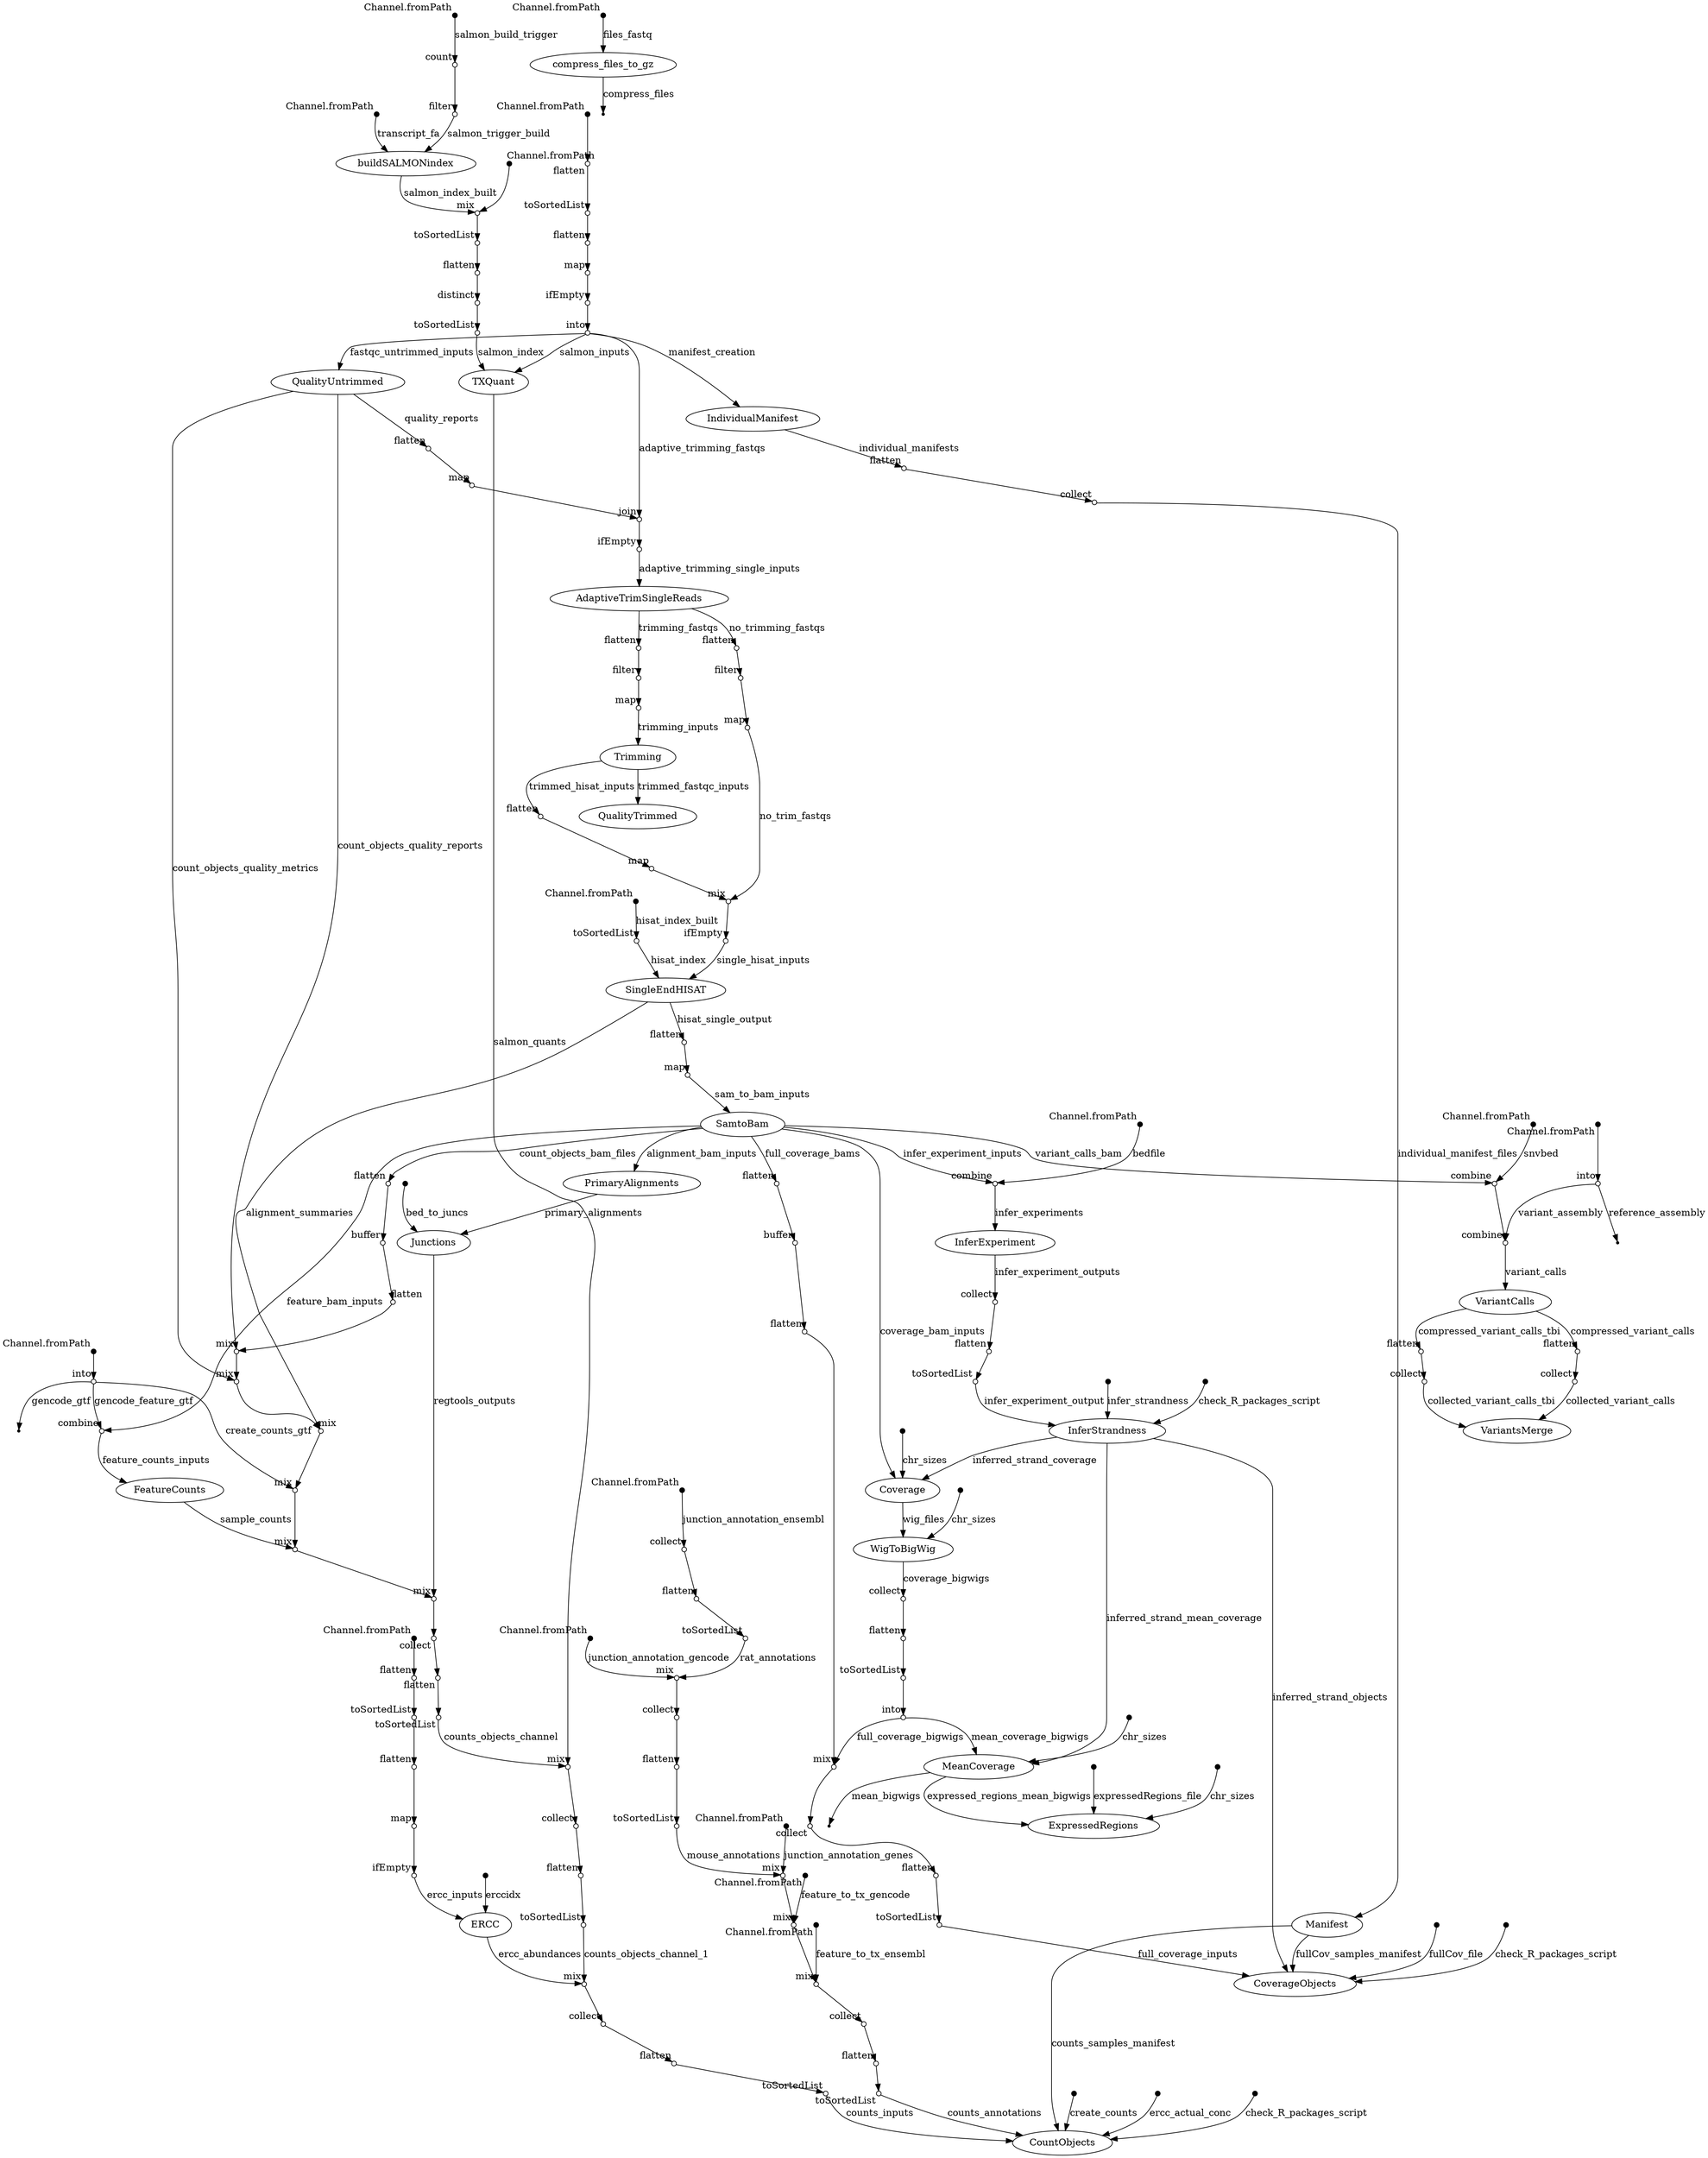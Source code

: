 digraph System_mode_noDocker_noSGE_hg38_nomerge_single_unstranded {
p0 [shape=point,label="",fixedsize=true,width=0.1,xlabel="Channel.fromPath"];
p118 [shape=circle,label="",fixedsize=true,width=0.1,xlabel="mix"];
p0 -> p118 [label="junction_annotation_gencode"];

p1 [shape=point,label="",fixedsize=true,width=0.1,xlabel="Channel.fromPath"];
p115 [shape=circle,label="",fixedsize=true,width=0.1,xlabel="collect"];
p1 -> p115 [label="junction_annotation_ensembl"];

p2 [shape=point,label="",fixedsize=true,width=0.1,xlabel="Channel.fromPath"];
p122 [shape=circle,label="",fixedsize=true,width=0.1,xlabel="mix"];
p2 -> p122 [label="junction_annotation_genes"];

p3 [shape=point,label="",fixedsize=true,width=0.1,xlabel="Channel.fromPath"];
p123 [shape=circle,label="",fixedsize=true,width=0.1,xlabel="mix"];
p3 -> p123 [label="feature_to_tx_gencode"];

p4 [shape=point,label="",fixedsize=true,width=0.1,xlabel="Channel.fromPath"];
p124 [shape=circle,label="",fixedsize=true,width=0.1,xlabel="mix"];
p4 -> p124 [label="feature_to_tx_ensembl"];

p5 [shape=point,label="",fixedsize=true,width=0.1,xlabel="Channel.fromPath"];
p142 [shape=circle,label="",fixedsize=true,width=0.1,xlabel="combine"];
p5 -> p142 [label="snvbed"];

p6 [shape=point,label="",fixedsize=true,width=0.1,xlabel="Channel.fromPath"];
p7 [label="compress_files_to_gz"];
p6 -> p7 [label="files_fastq"];

p7 [label="compress_files_to_gz"];
p8 [shape=point];
p7 -> p8 [label="compress_files"];

p9 [shape=point,label="",fixedsize=true,width=0.1,xlabel="Channel.fromPath"];
p10 [shape=circle,label="",fixedsize=true,width=0.1,xlabel="into"];
p9 -> p10;

p10 [shape=circle,label="",fixedsize=true,width=0.1,xlabel="into"];
p11 [shape=point];
p10 -> p11 [label="reference_assembly"];

p10 [shape=circle,label="",fixedsize=true,width=0.1,xlabel="into"];
p143 [shape=circle,label="",fixedsize=true,width=0.1,xlabel="combine"];
p10 -> p143 [label="variant_assembly"];

p12 [shape=point,label="",fixedsize=true,width=0.1,xlabel="Channel.fromPath"];
p13 [shape=circle,label="",fixedsize=true,width=0.1,xlabel="toSortedList"];
p12 -> p13 [label="hisat_index_built"];

p13 [shape=circle,label="",fixedsize=true,width=0.1,xlabel="toSortedList"];
p66 [label="SingleEndHISAT"];
p13 -> p66 [label="hisat_index"];

p14 [shape=point,label="",fixedsize=true,width=0.1,xlabel="Channel.fromPath"];
p15 [shape=circle,label="",fixedsize=true,width=0.1,xlabel="into"];
p14 -> p15;

p15 [shape=circle,label="",fixedsize=true,width=0.1,xlabel="into"];
p16 [shape=point];
p15 -> p16 [label="gencode_gtf"];

p15 [shape=circle,label="",fixedsize=true,width=0.1,xlabel="into"];
p101 [shape=circle,label="",fixedsize=true,width=0.1,xlabel="mix"];
p15 -> p101 [label="create_counts_gtf"];

p15 [shape=circle,label="",fixedsize=true,width=0.1,xlabel="into"];
p78 [shape=circle,label="",fixedsize=true,width=0.1,xlabel="combine"];
p15 -> p78 [label="gencode_feature_gtf"];

p17 [shape=point,label="",fixedsize=true,width=0.1,xlabel="Channel.fromPath"];
p70 [shape=circle,label="",fixedsize=true,width=0.1,xlabel="combine"];
p17 -> p70 [label="bedfile"];

p18 [shape=point,label="",fixedsize=true,width=0.1,xlabel="Channel.fromPath"];
p22 [label="buildSALMONindex"];
p18 -> p22 [label="transcript_fa"];

p19 [shape=point,label="",fixedsize=true,width=0.1,xlabel="Channel.fromPath"];
p20 [shape=circle,label="",fixedsize=true,width=0.1,xlabel="count"];
p19 -> p20 [label="salmon_build_trigger"];

p20 [shape=circle,label="",fixedsize=true,width=0.1,xlabel="count"];
p21 [shape=circle,label="",fixedsize=true,width=0.1,xlabel="filter"];
p20 -> p21;

p21 [shape=circle,label="",fixedsize=true,width=0.1,xlabel="filter"];
p22 [label="buildSALMONindex"];
p21 -> p22 [label="salmon_trigger_build"];

p22 [label="buildSALMONindex"];
p24 [shape=circle,label="",fixedsize=true,width=0.1,xlabel="mix"];
p22 -> p24 [label="salmon_index_built"];

p23 [shape=point,label="",fixedsize=true,width=0.1,xlabel="Channel.fromPath"];
p24 [shape=circle,label="",fixedsize=true,width=0.1,xlabel="mix"];
p23 -> p24;

p24 [shape=circle,label="",fixedsize=true,width=0.1,xlabel="mix"];
p25 [shape=circle,label="",fixedsize=true,width=0.1,xlabel="toSortedList"];
p24 -> p25;

p25 [shape=circle,label="",fixedsize=true,width=0.1,xlabel="toSortedList"];
p26 [shape=circle,label="",fixedsize=true,width=0.1,xlabel="flatten"];
p25 -> p26;

p26 [shape=circle,label="",fixedsize=true,width=0.1,xlabel="flatten"];
p27 [shape=circle,label="",fixedsize=true,width=0.1,xlabel="distinct"];
p26 -> p27;

p27 [shape=circle,label="",fixedsize=true,width=0.1,xlabel="distinct"];
p28 [shape=circle,label="",fixedsize=true,width=0.1,xlabel="toSortedList"];
p27 -> p28;

p28 [shape=circle,label="",fixedsize=true,width=0.1,xlabel="toSortedList"];
p94 [label="TXQuant"];
p28 -> p94 [label="salmon_index"];

p29 [shape=point,label="",fixedsize=true,width=0.1,xlabel="Channel.fromPath"];
p30 [shape=circle,label="",fixedsize=true,width=0.1,xlabel="flatten"];
p29 -> p30;

p30 [shape=circle,label="",fixedsize=true,width=0.1,xlabel="flatten"];
p31 [shape=circle,label="",fixedsize=true,width=0.1,xlabel="toSortedList"];
p30 -> p31;

p31 [shape=circle,label="",fixedsize=true,width=0.1,xlabel="toSortedList"];
p32 [shape=circle,label="",fixedsize=true,width=0.1,xlabel="flatten"];
p31 -> p32;

p32 [shape=circle,label="",fixedsize=true,width=0.1,xlabel="flatten"];
p33 [shape=circle,label="",fixedsize=true,width=0.1,xlabel="map"];
p32 -> p33;

p33 [shape=circle,label="",fixedsize=true,width=0.1,xlabel="map"];
p34 [shape=circle,label="",fixedsize=true,width=0.1,xlabel="ifEmpty"];
p33 -> p34;

p34 [shape=circle,label="",fixedsize=true,width=0.1,xlabel="ifEmpty"];
p36 [label="ERCC"];
p34 -> p36 [label="ercc_inputs"];

p35 [shape=point,label="",fixedsize=true,width=0.1];
p36 [label="ERCC"];
p35 -> p36 [label="erccidx"];

p36 [label="ERCC"];
p111 [shape=circle,label="",fixedsize=true,width=0.1,xlabel="mix"];
p36 -> p111 [label="ercc_abundances"];

p37 [shape=point,label="",fixedsize=true,width=0.1,xlabel="Channel.fromPath"];
p38 [shape=circle,label="",fixedsize=true,width=0.1,xlabel="flatten"];
p37 -> p38;

p38 [shape=circle,label="",fixedsize=true,width=0.1,xlabel="flatten"];
p39 [shape=circle,label="",fixedsize=true,width=0.1,xlabel="toSortedList"];
p38 -> p39;

p39 [shape=circle,label="",fixedsize=true,width=0.1,xlabel="toSortedList"];
p40 [shape=circle,label="",fixedsize=true,width=0.1,xlabel="flatten"];
p39 -> p40;

p40 [shape=circle,label="",fixedsize=true,width=0.1,xlabel="flatten"];
p41 [shape=circle,label="",fixedsize=true,width=0.1,xlabel="map"];
p40 -> p41;

p41 [shape=circle,label="",fixedsize=true,width=0.1,xlabel="map"];
p42 [shape=circle,label="",fixedsize=true,width=0.1,xlabel="ifEmpty"];
p41 -> p42;

p42 [shape=circle,label="",fixedsize=true,width=0.1,xlabel="ifEmpty"];
p43 [shape=circle,label="",fixedsize=true,width=0.1,xlabel="into"];
p42 -> p43;

p43 [shape=circle,label="",fixedsize=true,width=0.1,xlabel="into"];
p48 [label="QualityUntrimmed"];
p43 -> p48 [label="fastqc_untrimmed_inputs"];

p43 [shape=circle,label="",fixedsize=true,width=0.1,xlabel="into"];
p51 [shape=circle,label="",fixedsize=true,width=0.1,xlabel="join"];
p43 -> p51 [label="adaptive_trimming_fastqs"];

p43 [shape=circle,label="",fixedsize=true,width=0.1,xlabel="into"];
p44 [label="IndividualManifest"];
p43 -> p44 [label="manifest_creation"];

p43 [shape=circle,label="",fixedsize=true,width=0.1,xlabel="into"];
p94 [label="TXQuant"];
p43 -> p94 [label="salmon_inputs"];

p44 [label="IndividualManifest"];
p45 [shape=circle,label="",fixedsize=true,width=0.1,xlabel="flatten"];
p44 -> p45 [label="individual_manifests"];

p45 [shape=circle,label="",fixedsize=true,width=0.1,xlabel="flatten"];
p46 [shape=circle,label="",fixedsize=true,width=0.1,xlabel="collect"];
p45 -> p46;

p46 [shape=circle,label="",fixedsize=true,width=0.1,xlabel="collect"];
p47 [label="Manifest"];
p46 -> p47 [label="individual_manifest_files"];

p47 [label="Manifest"];
p131 [label="CountObjects"];
p47 -> p131 [label="counts_samples_manifest"];

p47 [label="Manifest"];
p141 [label="CoverageObjects"];
p47 -> p141 [label="fullCov_samples_manifest"];

p48 [label="QualityUntrimmed"];
p49 [shape=circle,label="",fixedsize=true,width=0.1,xlabel="flatten"];
p48 -> p49 [label="quality_reports"];

p48 [label="QualityUntrimmed"];
p98 [shape=circle,label="",fixedsize=true,width=0.1,xlabel="mix"];
p48 -> p98 [label="count_objects_quality_reports"];

p48 [label="QualityUntrimmed"];
p99 [shape=circle,label="",fixedsize=true,width=0.1,xlabel="mix"];
p48 -> p99 [label="count_objects_quality_metrics"];

p49 [shape=circle,label="",fixedsize=true,width=0.1,xlabel="flatten"];
p50 [shape=circle,label="",fixedsize=true,width=0.1,xlabel="map"];
p49 -> p50;

p50 [shape=circle,label="",fixedsize=true,width=0.1,xlabel="map"];
p51 [shape=circle,label="",fixedsize=true,width=0.1,xlabel="join"];
p50 -> p51;

p51 [shape=circle,label="",fixedsize=true,width=0.1,xlabel="join"];
p52 [shape=circle,label="",fixedsize=true,width=0.1,xlabel="ifEmpty"];
p51 -> p52;

p52 [shape=circle,label="",fixedsize=true,width=0.1,xlabel="ifEmpty"];
p53 [label="AdaptiveTrimSingleReads"];
p52 -> p53 [label="adaptive_trimming_single_inputs"];

p53 [label="AdaptiveTrimSingleReads"];
p54 [shape=circle,label="",fixedsize=true,width=0.1,xlabel="flatten"];
p53 -> p54 [label="trimming_fastqs"];

p53 [label="AdaptiveTrimSingleReads"];
p57 [shape=circle,label="",fixedsize=true,width=0.1,xlabel="flatten"];
p53 -> p57 [label="no_trimming_fastqs"];

p54 [shape=circle,label="",fixedsize=true,width=0.1,xlabel="flatten"];
p55 [shape=circle,label="",fixedsize=true,width=0.1,xlabel="filter"];
p54 -> p55;

p55 [shape=circle,label="",fixedsize=true,width=0.1,xlabel="filter"];
p56 [shape=circle,label="",fixedsize=true,width=0.1,xlabel="map"];
p55 -> p56;

p56 [shape=circle,label="",fixedsize=true,width=0.1,xlabel="map"];
p60 [label="Trimming"];
p56 -> p60 [label="trimming_inputs"];

p57 [shape=circle,label="",fixedsize=true,width=0.1,xlabel="flatten"];
p58 [shape=circle,label="",fixedsize=true,width=0.1,xlabel="filter"];
p57 -> p58;

p58 [shape=circle,label="",fixedsize=true,width=0.1,xlabel="filter"];
p59 [shape=circle,label="",fixedsize=true,width=0.1,xlabel="map"];
p58 -> p59;

p59 [shape=circle,label="",fixedsize=true,width=0.1,xlabel="map"];
p64 [shape=circle,label="",fixedsize=true,width=0.1,xlabel="mix"];
p59 -> p64 [label="no_trim_fastqs"];

p60 [label="Trimming"];
p61 [label="QualityTrimmed"];
p60 -> p61 [label="trimmed_fastqc_inputs"];

p60 [label="Trimming"];
p62 [shape=circle,label="",fixedsize=true,width=0.1,xlabel="flatten"];
p60 -> p62 [label="trimmed_hisat_inputs"];

p62 [shape=circle,label="",fixedsize=true,width=0.1,xlabel="flatten"];
p63 [shape=circle,label="",fixedsize=true,width=0.1,xlabel="map"];
p62 -> p63;

p63 [shape=circle,label="",fixedsize=true,width=0.1,xlabel="map"];
p64 [shape=circle,label="",fixedsize=true,width=0.1,xlabel="mix"];
p63 -> p64;

p64 [shape=circle,label="",fixedsize=true,width=0.1,xlabel="mix"];
p65 [shape=circle,label="",fixedsize=true,width=0.1,xlabel="ifEmpty"];
p64 -> p65;

p65 [shape=circle,label="",fixedsize=true,width=0.1,xlabel="ifEmpty"];
p66 [label="SingleEndHISAT"];
p65 -> p66 [label="single_hisat_inputs"];

p66 [label="SingleEndHISAT"];
p67 [shape=circle,label="",fixedsize=true,width=0.1,xlabel="flatten"];
p66 -> p67 [label="hisat_single_output"];

p66 [label="SingleEndHISAT"];
p100 [shape=circle,label="",fixedsize=true,width=0.1,xlabel="mix"];
p66 -> p100 [label="alignment_summaries"];

p67 [shape=circle,label="",fixedsize=true,width=0.1,xlabel="flatten"];
p68 [shape=circle,label="",fixedsize=true,width=0.1,xlabel="map"];
p67 -> p68;

p68 [shape=circle,label="",fixedsize=true,width=0.1,xlabel="map"];
p69 [label="SamtoBam"];
p68 -> p69 [label="sam_to_bam_inputs"];

p69 [label="SamtoBam"];
p70 [shape=circle,label="",fixedsize=true,width=0.1,xlabel="combine"];
p69 -> p70 [label="infer_experiment_inputs"];

p69 [label="SamtoBam"];
p78 [shape=circle,label="",fixedsize=true,width=0.1,xlabel="combine"];
p69 -> p78 [label="feature_bam_inputs"];

p69 [label="SamtoBam"];
p80 [label="PrimaryAlignments"];
p69 -> p80 [label="alignment_bam_inputs"];

p69 [label="SamtoBam"];
p84 [label="Coverage"];
p69 -> p84 [label="coverage_bam_inputs"];

p69 [label="SamtoBam"];
p132 [shape=circle,label="",fixedsize=true,width=0.1,xlabel="flatten"];
p69 -> p132 [label="full_coverage_bams"];

p69 [label="SamtoBam"];
p95 [shape=circle,label="",fixedsize=true,width=0.1,xlabel="flatten"];
p69 -> p95 [label="count_objects_bam_files"];

p69 [label="SamtoBam"];
p142 [shape=circle,label="",fixedsize=true,width=0.1,xlabel="combine"];
p69 -> p142 [label="variant_calls_bam"];

p70 [shape=circle,label="",fixedsize=true,width=0.1,xlabel="combine"];
p71 [label="InferExperiment"];
p70 -> p71 [label="infer_experiments"];

p71 [label="InferExperiment"];
p72 [shape=circle,label="",fixedsize=true,width=0.1,xlabel="collect"];
p71 -> p72 [label="infer_experiment_outputs"];

p72 [shape=circle,label="",fixedsize=true,width=0.1,xlabel="collect"];
p73 [shape=circle,label="",fixedsize=true,width=0.1,xlabel="flatten"];
p72 -> p73;

p73 [shape=circle,label="",fixedsize=true,width=0.1,xlabel="flatten"];
p74 [shape=circle,label="",fixedsize=true,width=0.1,xlabel="toSortedList"];
p73 -> p74;

p74 [shape=circle,label="",fixedsize=true,width=0.1,xlabel="toSortedList"];
p77 [label="InferStrandness"];
p74 -> p77 [label="infer_experiment_output"];

p75 [shape=point,label="",fixedsize=true,width=0.1];
p77 [label="InferStrandness"];
p75 -> p77 [label="infer_strandness"];

p76 [shape=point,label="",fixedsize=true,width=0.1];
p77 [label="InferStrandness"];
p76 -> p77 [label="check_R_packages_script"];

p77 [label="InferStrandness"];
p84 [label="Coverage"];
p77 -> p84 [label="inferred_strand_coverage"];

p77 [label="InferStrandness"];
p92 [label="MeanCoverage"];
p77 -> p92 [label="inferred_strand_mean_coverage"];

p77 [label="InferStrandness"];
p141 [label="CoverageObjects"];
p77 -> p141 [label="inferred_strand_objects"];

p78 [shape=circle,label="",fixedsize=true,width=0.1,xlabel="combine"];
p79 [label="FeatureCounts"];
p78 -> p79 [label="feature_counts_inputs"];

p79 [label="FeatureCounts"];
p102 [shape=circle,label="",fixedsize=true,width=0.1,xlabel="mix"];
p79 -> p102 [label="sample_counts"];

p80 [label="PrimaryAlignments"];
p82 [label="Junctions"];
p80 -> p82 [label="primary_alignments"];

p81 [shape=point,label="",fixedsize=true,width=0.1];
p82 [label="Junctions"];
p81 -> p82 [label="bed_to_juncs"];

p82 [label="Junctions"];
p103 [shape=circle,label="",fixedsize=true,width=0.1,xlabel="mix"];
p82 -> p103 [label="regtools_outputs"];

p83 [shape=point,label="",fixedsize=true,width=0.1];
p84 [label="Coverage"];
p83 -> p84 [label="chr_sizes"];

p84 [label="Coverage"];
p86 [label="WigToBigWig"];
p84 -> p86 [label="wig_files"];

p85 [shape=point,label="",fixedsize=true,width=0.1];
p86 [label="WigToBigWig"];
p85 -> p86 [label="chr_sizes"];

p86 [label="WigToBigWig"];
p87 [shape=circle,label="",fixedsize=true,width=0.1,xlabel="collect"];
p86 -> p87 [label="coverage_bigwigs"];

p87 [shape=circle,label="",fixedsize=true,width=0.1,xlabel="collect"];
p88 [shape=circle,label="",fixedsize=true,width=0.1,xlabel="flatten"];
p87 -> p88;

p88 [shape=circle,label="",fixedsize=true,width=0.1,xlabel="flatten"];
p89 [shape=circle,label="",fixedsize=true,width=0.1,xlabel="toSortedList"];
p88 -> p89;

p89 [shape=circle,label="",fixedsize=true,width=0.1,xlabel="toSortedList"];
p90 [shape=circle,label="",fixedsize=true,width=0.1,xlabel="into"];
p89 -> p90;

p90 [shape=circle,label="",fixedsize=true,width=0.1,xlabel="into"];
p92 [label="MeanCoverage"];
p90 -> p92 [label="mean_coverage_bigwigs"];

p90 [shape=circle,label="",fixedsize=true,width=0.1,xlabel="into"];
p135 [shape=circle,label="",fixedsize=true,width=0.1,xlabel="mix"];
p90 -> p135 [label="full_coverage_bigwigs"];

p91 [shape=point,label="",fixedsize=true,width=0.1];
p92 [label="MeanCoverage"];
p91 -> p92 [label="chr_sizes"];

p92 [label="MeanCoverage"];
p93 [shape=point];
p92 -> p93 [label="mean_bigwigs"];

p92 [label="MeanCoverage"];
p152 [label="ExpressedRegions"];
p92 -> p152 [label="expressed_regions_mean_bigwigs"];

p94 [label="TXQuant"];
p107 [shape=circle,label="",fixedsize=true,width=0.1,xlabel="mix"];
p94 -> p107 [label="salmon_quants"];

p95 [shape=circle,label="",fixedsize=true,width=0.1,xlabel="flatten"];
p96 [shape=circle,label="",fixedsize=true,width=0.1,xlabel="buffer"];
p95 -> p96;

p96 [shape=circle,label="",fixedsize=true,width=0.1,xlabel="buffer"];
p97 [shape=circle,label="",fixedsize=true,width=0.1,xlabel="flatten"];
p96 -> p97;

p97 [shape=circle,label="",fixedsize=true,width=0.1,xlabel="flatten"];
p98 [shape=circle,label="",fixedsize=true,width=0.1,xlabel="mix"];
p97 -> p98;

p98 [shape=circle,label="",fixedsize=true,width=0.1,xlabel="mix"];
p99 [shape=circle,label="",fixedsize=true,width=0.1,xlabel="mix"];
p98 -> p99;

p99 [shape=circle,label="",fixedsize=true,width=0.1,xlabel="mix"];
p100 [shape=circle,label="",fixedsize=true,width=0.1,xlabel="mix"];
p99 -> p100;

p100 [shape=circle,label="",fixedsize=true,width=0.1,xlabel="mix"];
p101 [shape=circle,label="",fixedsize=true,width=0.1,xlabel="mix"];
p100 -> p101;

p101 [shape=circle,label="",fixedsize=true,width=0.1,xlabel="mix"];
p102 [shape=circle,label="",fixedsize=true,width=0.1,xlabel="mix"];
p101 -> p102;

p102 [shape=circle,label="",fixedsize=true,width=0.1,xlabel="mix"];
p103 [shape=circle,label="",fixedsize=true,width=0.1,xlabel="mix"];
p102 -> p103;

p103 [shape=circle,label="",fixedsize=true,width=0.1,xlabel="mix"];
p104 [shape=circle,label="",fixedsize=true,width=0.1,xlabel="collect"];
p103 -> p104;

p104 [shape=circle,label="",fixedsize=true,width=0.1,xlabel="collect"];
p105 [shape=circle,label="",fixedsize=true,width=0.1,xlabel="flatten"];
p104 -> p105;

p105 [shape=circle,label="",fixedsize=true,width=0.1,xlabel="flatten"];
p106 [shape=circle,label="",fixedsize=true,width=0.1,xlabel="toSortedList"];
p105 -> p106;

p106 [shape=circle,label="",fixedsize=true,width=0.1,xlabel="toSortedList"];
p107 [shape=circle,label="",fixedsize=true,width=0.1,xlabel="mix"];
p106 -> p107 [label="counts_objects_channel"];

p107 [shape=circle,label="",fixedsize=true,width=0.1,xlabel="mix"];
p108 [shape=circle,label="",fixedsize=true,width=0.1,xlabel="collect"];
p107 -> p108;

p108 [shape=circle,label="",fixedsize=true,width=0.1,xlabel="collect"];
p109 [shape=circle,label="",fixedsize=true,width=0.1,xlabel="flatten"];
p108 -> p109;

p109 [shape=circle,label="",fixedsize=true,width=0.1,xlabel="flatten"];
p110 [shape=circle,label="",fixedsize=true,width=0.1,xlabel="toSortedList"];
p109 -> p110;

p110 [shape=circle,label="",fixedsize=true,width=0.1,xlabel="toSortedList"];
p111 [shape=circle,label="",fixedsize=true,width=0.1,xlabel="mix"];
p110 -> p111 [label="counts_objects_channel_1"];

p111 [shape=circle,label="",fixedsize=true,width=0.1,xlabel="mix"];
p112 [shape=circle,label="",fixedsize=true,width=0.1,xlabel="collect"];
p111 -> p112;

p112 [shape=circle,label="",fixedsize=true,width=0.1,xlabel="collect"];
p113 [shape=circle,label="",fixedsize=true,width=0.1,xlabel="flatten"];
p112 -> p113;

p113 [shape=circle,label="",fixedsize=true,width=0.1,xlabel="flatten"];
p114 [shape=circle,label="",fixedsize=true,width=0.1,xlabel="toSortedList"];
p113 -> p114;

p114 [shape=circle,label="",fixedsize=true,width=0.1,xlabel="toSortedList"];
p131 [label="CountObjects"];
p114 -> p131 [label="counts_inputs"];

p115 [shape=circle,label="",fixedsize=true,width=0.1,xlabel="collect"];
p116 [shape=circle,label="",fixedsize=true,width=0.1,xlabel="flatten"];
p115 -> p116;

p116 [shape=circle,label="",fixedsize=true,width=0.1,xlabel="flatten"];
p117 [shape=circle,label="",fixedsize=true,width=0.1,xlabel="toSortedList"];
p116 -> p117;

p117 [shape=circle,label="",fixedsize=true,width=0.1,xlabel="toSortedList"];
p118 [shape=circle,label="",fixedsize=true,width=0.1,xlabel="mix"];
p117 -> p118 [label="rat_annotations"];

p118 [shape=circle,label="",fixedsize=true,width=0.1,xlabel="mix"];
p119 [shape=circle,label="",fixedsize=true,width=0.1,xlabel="collect"];
p118 -> p119;

p119 [shape=circle,label="",fixedsize=true,width=0.1,xlabel="collect"];
p120 [shape=circle,label="",fixedsize=true,width=0.1,xlabel="flatten"];
p119 -> p120;

p120 [shape=circle,label="",fixedsize=true,width=0.1,xlabel="flatten"];
p121 [shape=circle,label="",fixedsize=true,width=0.1,xlabel="toSortedList"];
p120 -> p121;

p121 [shape=circle,label="",fixedsize=true,width=0.1,xlabel="toSortedList"];
p122 [shape=circle,label="",fixedsize=true,width=0.1,xlabel="mix"];
p121 -> p122 [label="mouse_annotations"];

p122 [shape=circle,label="",fixedsize=true,width=0.1,xlabel="mix"];
p123 [shape=circle,label="",fixedsize=true,width=0.1,xlabel="mix"];
p122 -> p123;

p123 [shape=circle,label="",fixedsize=true,width=0.1,xlabel="mix"];
p124 [shape=circle,label="",fixedsize=true,width=0.1,xlabel="mix"];
p123 -> p124;

p124 [shape=circle,label="",fixedsize=true,width=0.1,xlabel="mix"];
p125 [shape=circle,label="",fixedsize=true,width=0.1,xlabel="collect"];
p124 -> p125;

p125 [shape=circle,label="",fixedsize=true,width=0.1,xlabel="collect"];
p126 [shape=circle,label="",fixedsize=true,width=0.1,xlabel="flatten"];
p125 -> p126;

p126 [shape=circle,label="",fixedsize=true,width=0.1,xlabel="flatten"];
p127 [shape=circle,label="",fixedsize=true,width=0.1,xlabel="toSortedList"];
p126 -> p127;

p127 [shape=circle,label="",fixedsize=true,width=0.1,xlabel="toSortedList"];
p131 [label="CountObjects"];
p127 -> p131 [label="counts_annotations"];

p128 [shape=point,label="",fixedsize=true,width=0.1];
p131 [label="CountObjects"];
p128 -> p131 [label="create_counts"];

p129 [shape=point,label="",fixedsize=true,width=0.1];
p131 [label="CountObjects"];
p129 -> p131 [label="ercc_actual_conc"];

p130 [shape=point,label="",fixedsize=true,width=0.1];
p131 [label="CountObjects"];
p130 -> p131 [label="check_R_packages_script"];

p132 [shape=circle,label="",fixedsize=true,width=0.1,xlabel="flatten"];
p133 [shape=circle,label="",fixedsize=true,width=0.1,xlabel="buffer"];
p132 -> p133;

p133 [shape=circle,label="",fixedsize=true,width=0.1,xlabel="buffer"];
p134 [shape=circle,label="",fixedsize=true,width=0.1,xlabel="flatten"];
p133 -> p134;

p134 [shape=circle,label="",fixedsize=true,width=0.1,xlabel="flatten"];
p135 [shape=circle,label="",fixedsize=true,width=0.1,xlabel="mix"];
p134 -> p135;

p135 [shape=circle,label="",fixedsize=true,width=0.1,xlabel="mix"];
p136 [shape=circle,label="",fixedsize=true,width=0.1,xlabel="collect"];
p135 -> p136;

p136 [shape=circle,label="",fixedsize=true,width=0.1,xlabel="collect"];
p137 [shape=circle,label="",fixedsize=true,width=0.1,xlabel="flatten"];
p136 -> p137;

p137 [shape=circle,label="",fixedsize=true,width=0.1,xlabel="flatten"];
p138 [shape=circle,label="",fixedsize=true,width=0.1,xlabel="toSortedList"];
p137 -> p138;

p138 [shape=circle,label="",fixedsize=true,width=0.1,xlabel="toSortedList"];
p141 [label="CoverageObjects"];
p138 -> p141 [label="full_coverage_inputs"];

p139 [shape=point,label="",fixedsize=true,width=0.1];
p141 [label="CoverageObjects"];
p139 -> p141 [label="fullCov_file"];

p140 [shape=point,label="",fixedsize=true,width=0.1];
p141 [label="CoverageObjects"];
p140 -> p141 [label="check_R_packages_script"];

p142 [shape=circle,label="",fixedsize=true,width=0.1,xlabel="combine"];
p143 [shape=circle,label="",fixedsize=true,width=0.1,xlabel="combine"];
p142 -> p143;

p143 [shape=circle,label="",fixedsize=true,width=0.1,xlabel="combine"];
p144 [label="VariantCalls"];
p143 -> p144 [label="variant_calls"];

p144 [label="VariantCalls"];
p145 [shape=circle,label="",fixedsize=true,width=0.1,xlabel="flatten"];
p144 -> p145 [label="compressed_variant_calls"];

p144 [label="VariantCalls"];
p147 [shape=circle,label="",fixedsize=true,width=0.1,xlabel="flatten"];
p144 -> p147 [label="compressed_variant_calls_tbi"];

p145 [shape=circle,label="",fixedsize=true,width=0.1,xlabel="flatten"];
p146 [shape=circle,label="",fixedsize=true,width=0.1,xlabel="collect"];
p145 -> p146;

p146 [shape=circle,label="",fixedsize=true,width=0.1,xlabel="collect"];
p149 [label="VariantsMerge"];
p146 -> p149 [label="collected_variant_calls"];

p147 [shape=circle,label="",fixedsize=true,width=0.1,xlabel="flatten"];
p148 [shape=circle,label="",fixedsize=true,width=0.1,xlabel="collect"];
p147 -> p148;

p148 [shape=circle,label="",fixedsize=true,width=0.1,xlabel="collect"];
p149 [label="VariantsMerge"];
p148 -> p149 [label="collected_variant_calls_tbi"];

p150 [shape=point,label="",fixedsize=true,width=0.1];
p152 [label="ExpressedRegions"];
p150 -> p152 [label="expressedRegions_file"];

p151 [shape=point,label="",fixedsize=true,width=0.1];
p152 [label="ExpressedRegions"];
p151 -> p152 [label="chr_sizes"];

}
